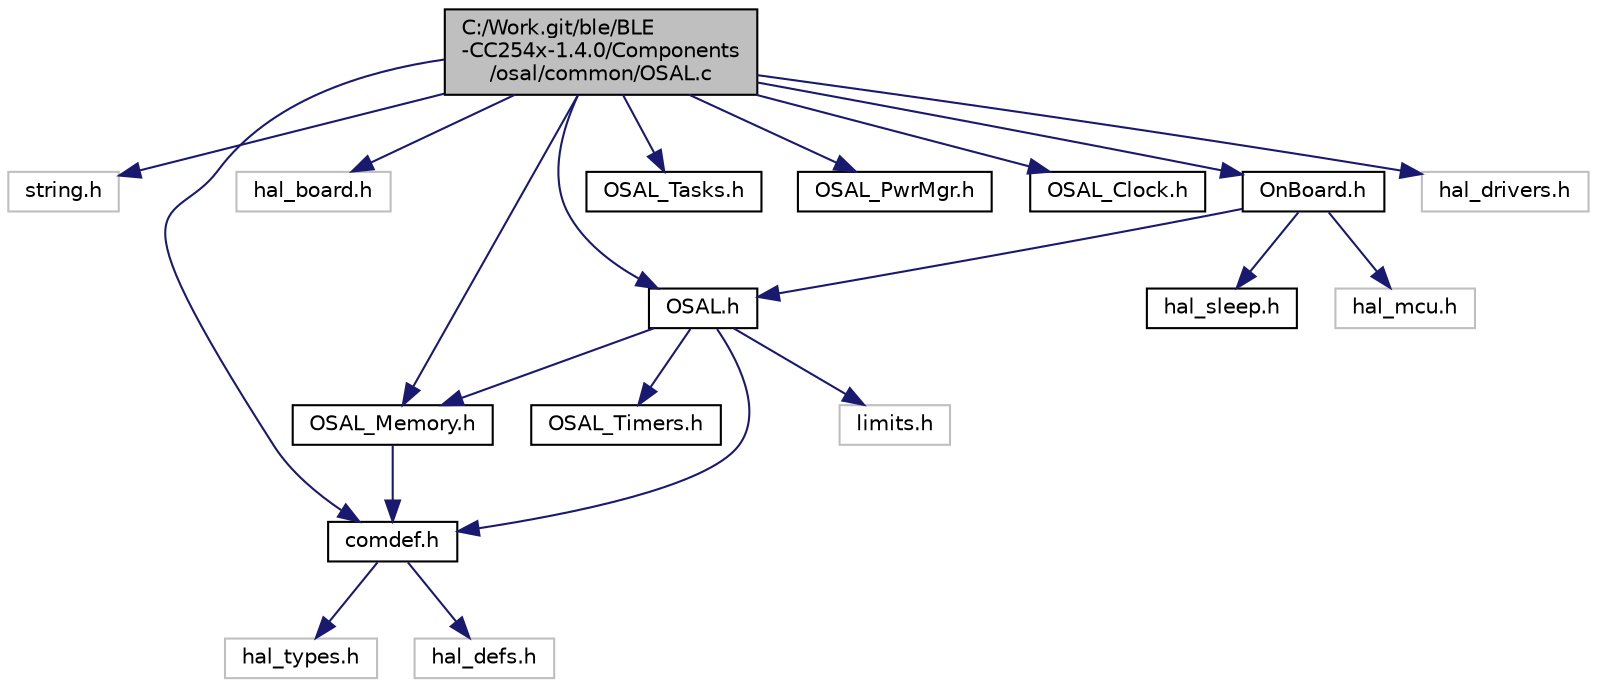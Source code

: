 digraph "C:/Work.git/ble/BLE-CC254x-1.4.0/Components/osal/common/OSAL.c"
{
  edge [fontname="Helvetica",fontsize="10",labelfontname="Helvetica",labelfontsize="10"];
  node [fontname="Helvetica",fontsize="10",shape=record];
  Node1 [label="C:/Work.git/ble/BLE\l-CC254x-1.4.0/Components\l/osal/common/OSAL.c",height=0.2,width=0.4,color="black", fillcolor="grey75", style="filled" fontcolor="black"];
  Node1 -> Node2 [color="midnightblue",fontsize="10",style="solid",fontname="Helvetica"];
  Node2 [label="string.h",height=0.2,width=0.4,color="grey75", fillcolor="white", style="filled"];
  Node1 -> Node3 [color="midnightblue",fontsize="10",style="solid",fontname="Helvetica"];
  Node3 [label="comdef.h",height=0.2,width=0.4,color="black", fillcolor="white", style="filled",URL="$comdef_8h.html"];
  Node3 -> Node4 [color="midnightblue",fontsize="10",style="solid",fontname="Helvetica"];
  Node4 [label="hal_types.h",height=0.2,width=0.4,color="grey75", fillcolor="white", style="filled"];
  Node3 -> Node5 [color="midnightblue",fontsize="10",style="solid",fontname="Helvetica"];
  Node5 [label="hal_defs.h",height=0.2,width=0.4,color="grey75", fillcolor="white", style="filled"];
  Node1 -> Node6 [color="midnightblue",fontsize="10",style="solid",fontname="Helvetica"];
  Node6 [label="hal_board.h",height=0.2,width=0.4,color="grey75", fillcolor="white", style="filled"];
  Node1 -> Node7 [color="midnightblue",fontsize="10",style="solid",fontname="Helvetica"];
  Node7 [label="OSAL.h",height=0.2,width=0.4,color="black", fillcolor="white", style="filled",URL="$_o_s_a_l_8h.html"];
  Node7 -> Node8 [color="midnightblue",fontsize="10",style="solid",fontname="Helvetica"];
  Node8 [label="limits.h",height=0.2,width=0.4,color="grey75", fillcolor="white", style="filled"];
  Node7 -> Node3 [color="midnightblue",fontsize="10",style="solid",fontname="Helvetica"];
  Node7 -> Node9 [color="midnightblue",fontsize="10",style="solid",fontname="Helvetica"];
  Node9 [label="OSAL_Memory.h",height=0.2,width=0.4,color="black", fillcolor="white", style="filled",URL="$_o_s_a_l___memory_8h.html"];
  Node9 -> Node3 [color="midnightblue",fontsize="10",style="solid",fontname="Helvetica"];
  Node7 -> Node10 [color="midnightblue",fontsize="10",style="solid",fontname="Helvetica"];
  Node10 [label="OSAL_Timers.h",height=0.2,width=0.4,color="black", fillcolor="white", style="filled",URL="$_o_s_a_l___timers_8h.html"];
  Node1 -> Node11 [color="midnightblue",fontsize="10",style="solid",fontname="Helvetica"];
  Node11 [label="OSAL_Tasks.h",height=0.2,width=0.4,color="black", fillcolor="white", style="filled",URL="$_o_s_a_l___tasks_8h.html"];
  Node1 -> Node9 [color="midnightblue",fontsize="10",style="solid",fontname="Helvetica"];
  Node1 -> Node12 [color="midnightblue",fontsize="10",style="solid",fontname="Helvetica"];
  Node12 [label="OSAL_PwrMgr.h",height=0.2,width=0.4,color="black", fillcolor="white", style="filled",URL="$_o_s_a_l___pwr_mgr_8h.html"];
  Node1 -> Node13 [color="midnightblue",fontsize="10",style="solid",fontname="Helvetica"];
  Node13 [label="OSAL_Clock.h",height=0.2,width=0.4,color="black", fillcolor="white", style="filled",URL="$_o_s_a_l___clock_8h.html"];
  Node1 -> Node14 [color="midnightblue",fontsize="10",style="solid",fontname="Helvetica"];
  Node14 [label="OnBoard.h",height=0.2,width=0.4,color="black", fillcolor="white", style="filled",URL="$_on_board_8h.html"];
  Node14 -> Node15 [color="midnightblue",fontsize="10",style="solid",fontname="Helvetica"];
  Node15 [label="hal_mcu.h",height=0.2,width=0.4,color="grey75", fillcolor="white", style="filled"];
  Node14 -> Node16 [color="midnightblue",fontsize="10",style="solid",fontname="Helvetica"];
  Node16 [label="hal_sleep.h",height=0.2,width=0.4,color="black", fillcolor="white", style="filled",URL="$hal__sleep_8h.html"];
  Node14 -> Node7 [color="midnightblue",fontsize="10",style="solid",fontname="Helvetica"];
  Node1 -> Node17 [color="midnightblue",fontsize="10",style="solid",fontname="Helvetica"];
  Node17 [label="hal_drivers.h",height=0.2,width=0.4,color="grey75", fillcolor="white", style="filled"];
}
